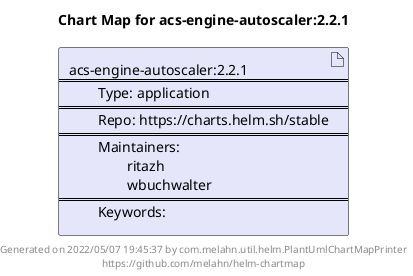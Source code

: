 @startuml
skinparam linetype ortho
skinparam backgroundColor white
skinparam usecaseBorderColor black
skinparam usecaseArrowColor LightSlateGray
skinparam artifactBorderColor black
skinparam artifactArrowColor LightSlateGray

title Chart Map for acs-engine-autoscaler:2.2.1

'There is one referenced Helm Chart
artifact "acs-engine-autoscaler:2.2.1\n====\n\tType: application\n====\n\tRepo: https://charts.helm.sh/stable\n====\n\tMaintainers: \n\t\tritazh\n\t\twbuchwalter\n====\n\tKeywords: " as acs_engine_autoscaler_2_2_1 #Lavender

'There are 0 referenced Docker Images

'Chart Dependencies

center footer Generated on 2022/05/07 19:45:37 by com.melahn.util.helm.PlantUmlChartMapPrinter\nhttps://github.com/melahn/helm-chartmap
@enduml
